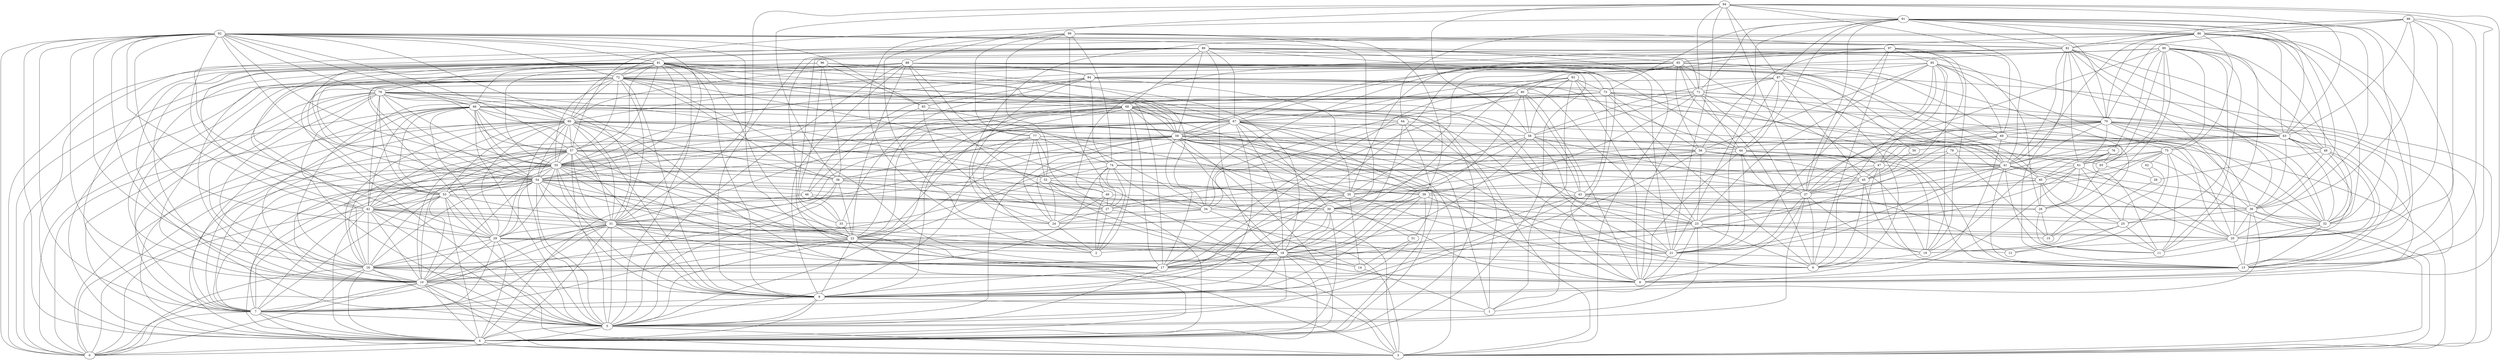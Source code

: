 digraph "sensornet-topology" {
label = "";
rankdir="BT";"0"->"4" [arrowhead = "both"] 
"0"->"5" [arrowhead = "both"] 
"0"->"7" [arrowhead = "both"] 
"0"->"10" [arrowhead = "both"] 
"0"->"16" [arrowhead = "both"] 
"0"->"31" [arrowhead = "both"] 
"0"->"42" [arrowhead = "both"] 
"0"->"54" [arrowhead = "both"] 
"0"->"55" [arrowhead = "both"] 
"0"->"57" [arrowhead = "both"] 
"0"->"60" [arrowhead = "both"] 
"0"->"66" [arrowhead = "both"] 
"0"->"72" [arrowhead = "both"] 
"0"->"81" [arrowhead = "both"] 
"0"->"92" [arrowhead = "both"] 
"0"->"96" [arrowhead = "both"] 
"1"->"9" [arrowhead = "both"] 
"1"->"14" [arrowhead = "both"] 
"1"->"23" [arrowhead = "both"] 
"1"->"60" [arrowhead = "both"] 
"1"->"64" [arrowhead = "both"] 
"1"->"89" [arrowhead = "both"] 
"1"->"93" [arrowhead = "both"] 
"2"->"24" [arrowhead = "both"] 
"2"->"27" [arrowhead = "both"] 
"2"->"29" [arrowhead = "both"] 
"2"->"49" [arrowhead = "both"] 
"2"->"61" [arrowhead = "both"] 
"2"->"68" [arrowhead = "both"] 
"2"->"74" [arrowhead = "both"] 
"2"->"77" [arrowhead = "both"] 
"2"->"99" [arrowhead = "both"] 
"3"->"4" [arrowhead = "both"] 
"3"->"5" [arrowhead = "both"] 
"3"->"7" [arrowhead = "both"] 
"3"->"10" [arrowhead = "both"] 
"3"->"16" [arrowhead = "both"] 
"3"->"29" [arrowhead = "both"] 
"3"->"31" [arrowhead = "both"] 
"3"->"36" [arrowhead = "both"] 
"3"->"42" [arrowhead = "both"] 
"3"->"54" [arrowhead = "both"] 
"3"->"55" [arrowhead = "both"] 
"3"->"57" [arrowhead = "both"] 
"3"->"59" [arrowhead = "both"] 
"3"->"60" [arrowhead = "both"] 
"3"->"66" [arrowhead = "both"] 
"3"->"79" [arrowhead = "both"] 
"3"->"81" [arrowhead = "both"] 
"3"->"92" [arrowhead = "both"] 
"4"->"5" [arrowhead = "both"] 
"4"->"7" [arrowhead = "both"] 
"4"->"9" [arrowhead = "both"] 
"4"->"10" [arrowhead = "both"] 
"4"->"16" [arrowhead = "both"] 
"4"->"18" [arrowhead = "both"] 
"4"->"22" [arrowhead = "both"] 
"4"->"29" [arrowhead = "both"] 
"4"->"30" [arrowhead = "both"] 
"4"->"31" [arrowhead = "both"] 
"4"->"39" [arrowhead = "both"] 
"4"->"42" [arrowhead = "both"] 
"4"->"46" [arrowhead = "both"] 
"4"->"53" [arrowhead = "both"] 
"4"->"54" [arrowhead = "both"] 
"4"->"55" [arrowhead = "both"] 
"4"->"57" [arrowhead = "both"] 
"4"->"59" [arrowhead = "both"] 
"4"->"60" [arrowhead = "both"] 
"4"->"66" [arrowhead = "both"] 
"4"->"68" [arrowhead = "both"] 
"4"->"72" [arrowhead = "both"] 
"4"->"79" [arrowhead = "both"] 
"4"->"81" [arrowhead = "both"] 
"4"->"89" [arrowhead = "both"] 
"4"->"92" [arrowhead = "both"] 
"5"->"7" [arrowhead = "both"] 
"5"->"9" [arrowhead = "both"] 
"5"->"10" [arrowhead = "both"] 
"5"->"16" [arrowhead = "both"] 
"5"->"17" [arrowhead = "both"] 
"5"->"18" [arrowhead = "both"] 
"5"->"22" [arrowhead = "both"] 
"5"->"23" [arrowhead = "both"] 
"5"->"29" [arrowhead = "both"] 
"5"->"31" [arrowhead = "both"] 
"5"->"37" [arrowhead = "both"] 
"5"->"38" [arrowhead = "both"] 
"5"->"42" [arrowhead = "both"] 
"5"->"53" [arrowhead = "both"] 
"5"->"54" [arrowhead = "both"] 
"5"->"56" [arrowhead = "both"] 
"5"->"57" [arrowhead = "both"] 
"5"->"59" [arrowhead = "both"] 
"5"->"60" [arrowhead = "both"] 
"5"->"66" [arrowhead = "both"] 
"5"->"67" [arrowhead = "both"] 
"5"->"68" [arrowhead = "both"] 
"5"->"72" [arrowhead = "both"] 
"5"->"79" [arrowhead = "both"] 
"5"->"81" [arrowhead = "both"] 
"5"->"88" [arrowhead = "both"] 
"5"->"92" [arrowhead = "both"] 
"6"->"19" [arrowhead = "both"] 
"6"->"23" [arrowhead = "both"] 
"6"->"27" [arrowhead = "both"] 
"6"->"35" [arrowhead = "both"] 
"6"->"37" [arrowhead = "both"] 
"6"->"45" [arrowhead = "both"] 
"6"->"47" [arrowhead = "both"] 
"6"->"69" [arrowhead = "both"] 
"6"->"73" [arrowhead = "both"] 
"6"->"74" [arrowhead = "both"] 
"6"->"85" [arrowhead = "both"] 
"6"->"95" [arrowhead = "both"] 
"6"->"97" [arrowhead = "both"] 
"7"->"9" [arrowhead = "both"] 
"7"->"10" [arrowhead = "both"] 
"7"->"16" [arrowhead = "both"] 
"7"->"22" [arrowhead = "both"] 
"7"->"29" [arrowhead = "both"] 
"7"->"31" [arrowhead = "both"] 
"7"->"36" [arrowhead = "both"] 
"7"->"41" [arrowhead = "both"] 
"7"->"42" [arrowhead = "both"] 
"7"->"53" [arrowhead = "both"] 
"7"->"54" [arrowhead = "both"] 
"7"->"55" [arrowhead = "both"] 
"7"->"59" [arrowhead = "both"] 
"7"->"60" [arrowhead = "both"] 
"7"->"66" [arrowhead = "both"] 
"7"->"72" [arrowhead = "both"] 
"7"->"79" [arrowhead = "both"] 
"7"->"81" [arrowhead = "both"] 
"7"->"92" [arrowhead = "both"] 
"8"->"13" [arrowhead = "both"] 
"8"->"16" [arrowhead = "both"] 
"8"->"17" [arrowhead = "both"] 
"8"->"18" [arrowhead = "both"] 
"8"->"21" [arrowhead = "both"] 
"8"->"30" [arrowhead = "both"] 
"8"->"37" [arrowhead = "both"] 
"8"->"43" [arrowhead = "both"] 
"8"->"44" [arrowhead = "both"] 
"8"->"59" [arrowhead = "both"] 
"8"->"63" [arrowhead = "both"] 
"8"->"67" [arrowhead = "both"] 
"8"->"70" [arrowhead = "both"] 
"8"->"71" [arrowhead = "both"] 
"8"->"80" [arrowhead = "both"] 
"8"->"87" [arrowhead = "both"] 
"8"->"93" [arrowhead = "both"] 
"8"->"94" [arrowhead = "both"] 
"9"->"10" [arrowhead = "both"] 
"9"->"17" [arrowhead = "both"] 
"9"->"18" [arrowhead = "both"] 
"9"->"22" [arrowhead = "both"] 
"9"->"31" [arrowhead = "both"] 
"9"->"35" [arrowhead = "both"] 
"9"->"39" [arrowhead = "both"] 
"9"->"43" [arrowhead = "both"] 
"9"->"51" [arrowhead = "both"] 
"9"->"54" [arrowhead = "both"] 
"9"->"55" [arrowhead = "both"] 
"9"->"57" [arrowhead = "both"] 
"9"->"60" [arrowhead = "both"] 
"9"->"61" [arrowhead = "both"] 
"9"->"67" [arrowhead = "both"] 
"9"->"68" [arrowhead = "both"] 
"9"->"72" [arrowhead = "both"] 
"9"->"81" [arrowhead = "both"] 
"9"->"85" [arrowhead = "both"] 
"9"->"88" [arrowhead = "both"] 
"9"->"89" [arrowhead = "both"] 
"10"->"16" [arrowhead = "both"] 
"10"->"22" [arrowhead = "both"] 
"10"->"29" [arrowhead = "both"] 
"10"->"31" [arrowhead = "both"] 
"10"->"35" [arrowhead = "both"] 
"10"->"38" [arrowhead = "both"] 
"10"->"42" [arrowhead = "both"] 
"10"->"53" [arrowhead = "both"] 
"10"->"54" [arrowhead = "both"] 
"10"->"55" [arrowhead = "both"] 
"10"->"57" [arrowhead = "both"] 
"10"->"59" [arrowhead = "both"] 
"10"->"66" [arrowhead = "both"] 
"10"->"72" [arrowhead = "both"] 
"10"->"74" [arrowhead = "both"] 
"10"->"79" [arrowhead = "both"] 
"10"->"81" [arrowhead = "both"] 
"10"->"85" [arrowhead = "both"] 
"10"->"88" [arrowhead = "both"] 
"10"->"92" [arrowhead = "both"] 
"11"->"20" [arrowhead = "both"] 
"11"->"25" [arrowhead = "both"] 
"11"->"26" [arrowhead = "both"] 
"11"->"40" [arrowhead = "both"] 
"11"->"41" [arrowhead = "both"] 
"11"->"75" [arrowhead = "both"] 
"11"->"76" [arrowhead = "both"] 
"11"->"90" [arrowhead = "both"] 
"11"->"92" [arrowhead = "both"] 
"12"->"25" [arrowhead = "both"] 
"12"->"29" [arrowhead = "both"] 
"12"->"74" [arrowhead = "both"] 
"12"->"75" [arrowhead = "both"] 
"13"->"20" [arrowhead = "both"] 
"13"->"21" [arrowhead = "both"] 
"13"->"32" [arrowhead = "both"] 
"13"->"36" [arrowhead = "both"] 
"13"->"41" [arrowhead = "both"] 
"13"->"44" [arrowhead = "both"] 
"13"->"47" [arrowhead = "both"] 
"13"->"48" [arrowhead = "both"] 
"13"->"70" [arrowhead = "both"] 
"13"->"71" [arrowhead = "both"] 
"13"->"82" [arrowhead = "both"] 
"13"->"86" [arrowhead = "both"] 
"13"->"91" [arrowhead = "both"] 
"13"->"94" [arrowhead = "both"] 
"13"->"98" [arrowhead = "both"] 
"14"->"18" [arrowhead = "both"] 
"14"->"34" [arrowhead = "both"] 
"14"->"35" [arrowhead = "both"] 
"14"->"51" [arrowhead = "both"] 
"15"->"23" [arrowhead = "both"] 
"15"->"26" [arrowhead = "both"] 
"15"->"28" [arrowhead = "both"] 
"15"->"69" [arrowhead = "both"] 
"15"->"78" [arrowhead = "both"] 
"16"->"21" [arrowhead = "both"] 
"16"->"23" [arrowhead = "both"] 
"16"->"29" [arrowhead = "both"] 
"16"->"30" [arrowhead = "both"] 
"16"->"31" [arrowhead = "both"] 
"16"->"42" [arrowhead = "both"] 
"16"->"53" [arrowhead = "both"] 
"16"->"54" [arrowhead = "both"] 
"16"->"55" [arrowhead = "both"] 
"16"->"57" [arrowhead = "both"] 
"16"->"60" [arrowhead = "both"] 
"16"->"73" [arrowhead = "both"] 
"16"->"79" [arrowhead = "both"] 
"16"->"81" [arrowhead = "both"] 
"16"->"92" [arrowhead = "both"] 
"17"->"18" [arrowhead = "both"] 
"17"->"22" [arrowhead = "both"] 
"17"->"30" [arrowhead = "both"] 
"17"->"31" [arrowhead = "both"] 
"17"->"32" [arrowhead = "both"] 
"17"->"39" [arrowhead = "both"] 
"17"->"43" [arrowhead = "both"] 
"17"->"55" [arrowhead = "both"] 
"17"->"58" [arrowhead = "both"] 
"17"->"59" [arrowhead = "both"] 
"17"->"68" [arrowhead = "both"] 
"17"->"72" [arrowhead = "both"] 
"17"->"79" [arrowhead = "both"] 
"17"->"80" [arrowhead = "both"] 
"17"->"81" [arrowhead = "both"] 
"17"->"89" [arrowhead = "both"] 
"17"->"93" [arrowhead = "both"] 
"18"->"22" [arrowhead = "both"] 
"18"->"30" [arrowhead = "both"] 
"18"->"31" [arrowhead = "both"] 
"18"->"39" [arrowhead = "both"] 
"18"->"52" [arrowhead = "both"] 
"18"->"54" [arrowhead = "both"] 
"18"->"55" [arrowhead = "both"] 
"18"->"58" [arrowhead = "both"] 
"18"->"59" [arrowhead = "both"] 
"18"->"64" [arrowhead = "both"] 
"18"->"67" [arrowhead = "both"] 
"18"->"72" [arrowhead = "both"] 
"18"->"78" [arrowhead = "both"] 
"18"->"80" [arrowhead = "both"] 
"18"->"81" [arrowhead = "both"] 
"18"->"89" [arrowhead = "both"] 
"19"->"20" [arrowhead = "both"] 
"19"->"25" [arrowhead = "both"] 
"19"->"37" [arrowhead = "both"] 
"19"->"45" [arrowhead = "both"] 
"19"->"47" [arrowhead = "both"] 
"19"->"56" [arrowhead = "both"] 
"19"->"76" [arrowhead = "both"] 
"19"->"95" [arrowhead = "both"] 
"19"->"97" [arrowhead = "both"] 
"20"->"23" [arrowhead = "both"] 
"20"->"31" [arrowhead = "both"] 
"20"->"32" [arrowhead = "both"] 
"20"->"36" [arrowhead = "both"] 
"20"->"41" [arrowhead = "both"] 
"20"->"48" [arrowhead = "both"] 
"20"->"61" [arrowhead = "both"] 
"20"->"63" [arrowhead = "both"] 
"20"->"69" [arrowhead = "both"] 
"20"->"73" [arrowhead = "both"] 
"20"->"82" [arrowhead = "both"] 
"20"->"86" [arrowhead = "both"] 
"20"->"91" [arrowhead = "both"] 
"20"->"98" [arrowhead = "both"] 
"21"->"22" [arrowhead = "both"] 
"21"->"37" [arrowhead = "both"] 
"21"->"39" [arrowhead = "both"] 
"21"->"41" [arrowhead = "both"] 
"21"->"44" [arrowhead = "both"] 
"21"->"58" [arrowhead = "both"] 
"21"->"63" [arrowhead = "both"] 
"21"->"66" [arrowhead = "both"] 
"21"->"79" [arrowhead = "both"] 
"21"->"87" [arrowhead = "both"] 
"21"->"89" [arrowhead = "both"] 
"21"->"91" [arrowhead = "both"] 
"21"->"94" [arrowhead = "both"] 
"21"->"95" [arrowhead = "both"] 
"22"->"31" [arrowhead = "both"] 
"22"->"33" [arrowhead = "both"] 
"22"->"38" [arrowhead = "both"] 
"22"->"42" [arrowhead = "both"] 
"22"->"54" [arrowhead = "both"] 
"22"->"55" [arrowhead = "both"] 
"22"->"57" [arrowhead = "both"] 
"22"->"59" [arrowhead = "both"] 
"22"->"60" [arrowhead = "both"] 
"22"->"67" [arrowhead = "both"] 
"22"->"68" [arrowhead = "both"] 
"22"->"71" [arrowhead = "both"] 
"22"->"75" [arrowhead = "both"] 
"22"->"81" [arrowhead = "both"] 
"22"->"88" [arrowhead = "both"] 
"22"->"92" [arrowhead = "both"] 
"23"->"34" [arrowhead = "both"] 
"23"->"41" [arrowhead = "both"] 
"23"->"43" [arrowhead = "both"] 
"23"->"55" [arrowhead = "both"] 
"23"->"56" [arrowhead = "both"] 
"23"->"66" [arrowhead = "both"] 
"23"->"70" [arrowhead = "both"] 
"23"->"84" [arrowhead = "both"] 
"23"->"93" [arrowhead = "both"] 
"23"->"95" [arrowhead = "both"] 
"24"->"26" [arrowhead = "both"] 
"24"->"27" [arrowhead = "both"] 
"24"->"34" [arrowhead = "both"] 
"24"->"49" [arrowhead = "both"] 
"24"->"52" [arrowhead = "both"] 
"24"->"67" [arrowhead = "both"] 
"24"->"77" [arrowhead = "both"] 
"24"->"84" [arrowhead = "both"] 
"24"->"86" [arrowhead = "both"] 
"24"->"99" [arrowhead = "both"] 
"25"->"36" [arrowhead = "both"] 
"25"->"38" [arrowhead = "both"] 
"25"->"40" [arrowhead = "both"] 
"25"->"61" [arrowhead = "both"] 
"25"->"62" [arrowhead = "both"] 
"25"->"90" [arrowhead = "both"] 
"26"->"40" [arrowhead = "both"] 
"26"->"43" [arrowhead = "both"] 
"26"->"61" [arrowhead = "both"] 
"26"->"65" [arrowhead = "both"] 
"26"->"89" [arrowhead = "both"] 
"26"->"90" [arrowhead = "both"] 
"27"->"38" [arrowhead = "both"] 
"27"->"49" [arrowhead = "both"] 
"27"->"52" [arrowhead = "both"] 
"27"->"56" [arrowhead = "both"] 
"27"->"70" [arrowhead = "both"] 
"27"->"74" [arrowhead = "both"] 
"27"->"83" [arrowhead = "both"] 
"27"->"88" [arrowhead = "both"] 
"27"->"99" [arrowhead = "both"] 
"28"->"48" [arrowhead = "both"] 
"28"->"62" [arrowhead = "both"] 
"28"->"65" [arrowhead = "both"] 
"29"->"31" [arrowhead = "both"] 
"29"->"42" [arrowhead = "both"] 
"29"->"52" [arrowhead = "both"] 
"29"->"53" [arrowhead = "both"] 
"29"->"54" [arrowhead = "both"] 
"29"->"55" [arrowhead = "both"] 
"29"->"57" [arrowhead = "both"] 
"29"->"60" [arrowhead = "both"] 
"29"->"66" [arrowhead = "both"] 
"29"->"81" [arrowhead = "both"] 
"29"->"87" [arrowhead = "both"] 
"29"->"92" [arrowhead = "both"] 
"30"->"40" [arrowhead = "both"] 
"30"->"43" [arrowhead = "both"] 
"30"->"53" [arrowhead = "both"] 
"30"->"54" [arrowhead = "both"] 
"30"->"58" [arrowhead = "both"] 
"30"->"67" [arrowhead = "both"] 
"30"->"68" [arrowhead = "both"] 
"30"->"93" [arrowhead = "both"] 
"30"->"99" [arrowhead = "both"] 
"31"->"42" [arrowhead = "both"] 
"31"->"53" [arrowhead = "both"] 
"31"->"54" [arrowhead = "both"] 
"31"->"55" [arrowhead = "both"] 
"31"->"57" [arrowhead = "both"] 
"31"->"59" [arrowhead = "both"] 
"31"->"60" [arrowhead = "both"] 
"31"->"66" [arrowhead = "both"] 
"31"->"67" [arrowhead = "both"] 
"31"->"68" [arrowhead = "both"] 
"31"->"72" [arrowhead = "both"] 
"31"->"79" [arrowhead = "both"] 
"31"->"92" [arrowhead = "both"] 
"31"->"94" [arrowhead = "both"] 
"32"->"36" [arrowhead = "both"] 
"32"->"41" [arrowhead = "both"] 
"32"->"48" [arrowhead = "both"] 
"32"->"49" [arrowhead = "both"] 
"32"->"63" [arrowhead = "both"] 
"32"->"67" [arrowhead = "both"] 
"32"->"69" [arrowhead = "both"] 
"32"->"70" [arrowhead = "both"] 
"32"->"86" [arrowhead = "both"] 
"32"->"90" [arrowhead = "both"] 
"32"->"91" [arrowhead = "both"] 
"32"->"95" [arrowhead = "both"] 
"32"->"98" [arrowhead = "both"] 
"33"->"34" [arrowhead = "both"] 
"33"->"46" [arrowhead = "both"] 
"33"->"84" [arrowhead = "both"] 
"33"->"96" [arrowhead = "both"] 
"33"->"97" [arrowhead = "both"] 
"34"->"35" [arrowhead = "both"] 
"34"->"46" [arrowhead = "both"] 
"34"->"64" [arrowhead = "both"] 
"34"->"73" [arrowhead = "both"] 
"34"->"74" [arrowhead = "both"] 
"34"->"83" [arrowhead = "both"] 
"34"->"85" [arrowhead = "both"] 
"34"->"96" [arrowhead = "both"] 
"35"->"40" [arrowhead = "both"] 
"35"->"47" [arrowhead = "both"] 
"35"->"52" [arrowhead = "both"] 
"35"->"56" [arrowhead = "both"] 
"35"->"59" [arrowhead = "both"] 
"35"->"60" [arrowhead = "both"] 
"35"->"84" [arrowhead = "both"] 
"35"->"90" [arrowhead = "both"] 
"35"->"97" [arrowhead = "both"] 
"36"->"39" [arrowhead = "both"] 
"36"->"41" [arrowhead = "both"] 
"36"->"48" [arrowhead = "both"] 
"36"->"53" [arrowhead = "both"] 
"36"->"63" [arrowhead = "both"] 
"36"->"70" [arrowhead = "both"] 
"36"->"75" [arrowhead = "both"] 
"36"->"82" [arrowhead = "both"] 
"36"->"91" [arrowhead = "both"] 
"36"->"98" [arrowhead = "both"] 
"37"->"41" [arrowhead = "both"] 
"37"->"44" [arrowhead = "both"] 
"37"->"45" [arrowhead = "both"] 
"37"->"47" [arrowhead = "both"] 
"37"->"58" [arrowhead = "both"] 
"37"->"70" [arrowhead = "both"] 
"37"->"71" [arrowhead = "both"] 
"37"->"90" [arrowhead = "both"] 
"37"->"91" [arrowhead = "both"] 
"37"->"94" [arrowhead = "both"] 
"37"->"97" [arrowhead = "both"] 
"38"->"44" [arrowhead = "both"] 
"38"->"55" [arrowhead = "both"] 
"38"->"60" [arrowhead = "both"] 
"38"->"72" [arrowhead = "both"] 
"38"->"77" [arrowhead = "both"] 
"38"->"94" [arrowhead = "both"] 
"38"->"96" [arrowhead = "both"] 
"39"->"54" [arrowhead = "both"] 
"39"->"59" [arrowhead = "both"] 
"39"->"67" [arrowhead = "both"] 
"39"->"68" [arrowhead = "both"] 
"39"->"71" [arrowhead = "both"] 
"39"->"99" [arrowhead = "both"] 
"40"->"61" [arrowhead = "both"] 
"40"->"64" [arrowhead = "both"] 
"40"->"75" [arrowhead = "both"] 
"40"->"76" [arrowhead = "both"] 
"40"->"80" [arrowhead = "both"] 
"40"->"85" [arrowhead = "both"] 
"41"->"44" [arrowhead = "both"] 
"41"->"57" [arrowhead = "both"] 
"41"->"63" [arrowhead = "both"] 
"41"->"70" [arrowhead = "both"] 
"41"->"71" [arrowhead = "both"] 
"41"->"73" [arrowhead = "both"] 
"41"->"82" [arrowhead = "both"] 
"41"->"86" [arrowhead = "both"] 
"41"->"87" [arrowhead = "both"] 
"41"->"94" [arrowhead = "both"] 
"42"->"53" [arrowhead = "both"] 
"42"->"54" [arrowhead = "both"] 
"42"->"55" [arrowhead = "both"] 
"42"->"57" [arrowhead = "both"] 
"42"->"60" [arrowhead = "both"] 
"42"->"61" [arrowhead = "both"] 
"42"->"66" [arrowhead = "both"] 
"42"->"72" [arrowhead = "both"] 
"42"->"79" [arrowhead = "both"] 
"42"->"81" [arrowhead = "both"] 
"42"->"92" [arrowhead = "both"] 
"43"->"45" [arrowhead = "both"] 
"43"->"58" [arrowhead = "both"] 
"43"->"67" [arrowhead = "both"] 
"43"->"73" [arrowhead = "both"] 
"43"->"75" [arrowhead = "both"] 
"43"->"80" [arrowhead = "both"] 
"44"->"58" [arrowhead = "both"] 
"44"->"63" [arrowhead = "both"] 
"44"->"71" [arrowhead = "both"] 
"44"->"84" [arrowhead = "both"] 
"44"->"87" [arrowhead = "both"] 
"44"->"88" [arrowhead = "both"] 
"44"->"91" [arrowhead = "both"] 
"45"->"47" [arrowhead = "both"] 
"45"->"50" [arrowhead = "both"] 
"45"->"56" [arrowhead = "both"] 
"45"->"59" [arrowhead = "both"] 
"45"->"69" [arrowhead = "both"] 
"45"->"87" [arrowhead = "both"] 
"45"->"97" [arrowhead = "both"] 
"46"->"54" [arrowhead = "both"] 
"46"->"83" [arrowhead = "both"] 
"46"->"84" [arrowhead = "both"] 
"47"->"56" [arrowhead = "both"] 
"47"->"69" [arrowhead = "both"] 
"47"->"70" [arrowhead = "both"] 
"47"->"85" [arrowhead = "both"] 
"47"->"95" [arrowhead = "both"] 
"48"->"63" [arrowhead = "both"] 
"48"->"70" [arrowhead = "both"] 
"48"->"82" [arrowhead = "both"] 
"48"->"86" [arrowhead = "both"] 
"48"->"90" [arrowhead = "both"] 
"49"->"52" [arrowhead = "both"] 
"49"->"74" [arrowhead = "both"] 
"49"->"77" [arrowhead = "both"] 
"49"->"82" [arrowhead = "both"] 
"50"->"63" [arrowhead = "both"] 
"50"->"88" [arrowhead = "both"] 
"51"->"59" [arrowhead = "both"] 
"51"->"64" [arrowhead = "both"] 
"52"->"60" [arrowhead = "both"] 
"52"->"74" [arrowhead = "both"] 
"52"->"77" [arrowhead = "both"] 
"52"->"79" [arrowhead = "both"] 
"52"->"99" [arrowhead = "both"] 
"53"->"54" [arrowhead = "both"] 
"53"->"55" [arrowhead = "both"] 
"53"->"57" [arrowhead = "both"] 
"53"->"60" [arrowhead = "both"] 
"53"->"66" [arrowhead = "both"] 
"53"->"79" [arrowhead = "both"] 
"53"->"81" [arrowhead = "both"] 
"53"->"86" [arrowhead = "both"] 
"53"->"92" [arrowhead = "both"] 
"54"->"55" [arrowhead = "both"] 
"54"->"57" [arrowhead = "both"] 
"54"->"59" [arrowhead = "both"] 
"54"->"60" [arrowhead = "both"] 
"54"->"66" [arrowhead = "both"] 
"54"->"68" [arrowhead = "both"] 
"54"->"72" [arrowhead = "both"] 
"54"->"79" [arrowhead = "both"] 
"54"->"81" [arrowhead = "both"] 
"54"->"89" [arrowhead = "both"] 
"54"->"92" [arrowhead = "both"] 
"54"->"96" [arrowhead = "both"] 
"55"->"57" [arrowhead = "both"] 
"55"->"59" [arrowhead = "both"] 
"55"->"60" [arrowhead = "both"] 
"55"->"66" [arrowhead = "both"] 
"55"->"67" [arrowhead = "both"] 
"55"->"68" [arrowhead = "both"] 
"55"->"72" [arrowhead = "both"] 
"55"->"73" [arrowhead = "both"] 
"55"->"79" [arrowhead = "both"] 
"55"->"81" [arrowhead = "both"] 
"55"->"88" [arrowhead = "both"] 
"55"->"92" [arrowhead = "both"] 
"55"->"95" [arrowhead = "both"] 
"56"->"59" [arrowhead = "both"] 
"56"->"69" [arrowhead = "both"] 
"56"->"73" [arrowhead = "both"] 
"56"->"77" [arrowhead = "both"] 
"56"->"85" [arrowhead = "both"] 
"56"->"95" [arrowhead = "both"] 
"56"->"97" [arrowhead = "both"] 
"57"->"59" [arrowhead = "both"] 
"57"->"60" [arrowhead = "both"] 
"57"->"66" [arrowhead = "both"] 
"57"->"72" [arrowhead = "both"] 
"57"->"79" [arrowhead = "both"] 
"57"->"81" [arrowhead = "both"] 
"57"->"91" [arrowhead = "both"] 
"57"->"92" [arrowhead = "both"] 
"58"->"67" [arrowhead = "both"] 
"58"->"68" [arrowhead = "both"] 
"58"->"71" [arrowhead = "both"] 
"58"->"80" [arrowhead = "both"] 
"58"->"87" [arrowhead = "both"] 
"58"->"93" [arrowhead = "both"] 
"58"->"94" [arrowhead = "both"] 
"59"->"60" [arrowhead = "both"] 
"59"->"64" [arrowhead = "both"] 
"59"->"67" [arrowhead = "both"] 
"59"->"68" [arrowhead = "both"] 
"59"->"72" [arrowhead = "both"] 
"59"->"81" [arrowhead = "both"] 
"59"->"85" [arrowhead = "both"] 
"59"->"89" [arrowhead = "both"] 
"60"->"66" [arrowhead = "both"] 
"60"->"72" [arrowhead = "both"] 
"60"->"79" [arrowhead = "both"] 
"60"->"81" [arrowhead = "both"] 
"60"->"85" [arrowhead = "both"] 
"60"->"88" [arrowhead = "both"] 
"60"->"92" [arrowhead = "both"] 
"61"->"70" [arrowhead = "both"] 
"61"->"75" [arrowhead = "both"] 
"61"->"76" [arrowhead = "both"] 
"61"->"77" [arrowhead = "both"] 
"61"->"82" [arrowhead = "both"] 
"61"->"90" [arrowhead = "both"] 
"62"->"75" [arrowhead = "both"] 
"63"->"70" [arrowhead = "both"] 
"63"->"71" [arrowhead = "both"] 
"63"->"82" [arrowhead = "both"] 
"63"->"86" [arrowhead = "both"] 
"63"->"91" [arrowhead = "both"] 
"63"->"94" [arrowhead = "both"] 
"63"->"98" [arrowhead = "both"] 
"64"->"68" [arrowhead = "both"] 
"64"->"86" [arrowhead = "both"] 
"65"->"76" [arrowhead = "both"] 
"65"->"78" [arrowhead = "both"] 
"65"->"85" [arrowhead = "both"] 
"65"->"90" [arrowhead = "both"] 
"66"->"71" [arrowhead = "both"] 
"66"->"73" [arrowhead = "both"] 
"66"->"79" [arrowhead = "both"] 
"66"->"81" [arrowhead = "both"] 
"66"->"92" [arrowhead = "both"] 
"67"->"68" [arrowhead = "both"] 
"67"->"72" [arrowhead = "both"] 
"67"->"80" [arrowhead = "both"] 
"67"->"81" [arrowhead = "both"] 
"67"->"82" [arrowhead = "both"] 
"67"->"89" [arrowhead = "both"] 
"67"->"93" [arrowhead = "both"] 
"68"->"72" [arrowhead = "both"] 
"68"->"80" [arrowhead = "both"] 
"68"->"81" [arrowhead = "both"] 
"68"->"89" [arrowhead = "both"] 
"69"->"70" [arrowhead = "both"] 
"69"->"88" [arrowhead = "both"] 
"69"->"95" [arrowhead = "both"] 
"69"->"97" [arrowhead = "both"] 
"70"->"73" [arrowhead = "both"] 
"70"->"82" [arrowhead = "both"] 
"70"->"86" [arrowhead = "both"] 
"70"->"91" [arrowhead = "both"] 
"70"->"98" [arrowhead = "both"] 
"71"->"72" [arrowhead = "both"] 
"71"->"85" [arrowhead = "both"] 
"71"->"87" [arrowhead = "both"] 
"71"->"89" [arrowhead = "both"] 
"71"->"91" [arrowhead = "both"] 
"71"->"94" [arrowhead = "both"] 
"72"->"81" [arrowhead = "both"] 
"72"->"88" [arrowhead = "both"] 
"72"->"89" [arrowhead = "both"] 
"72"->"92" [arrowhead = "both"] 
"73"->"84" [arrowhead = "both"] 
"73"->"88" [arrowhead = "both"] 
"73"->"91" [arrowhead = "both"] 
"73"->"93" [arrowhead = "both"] 
"74"->"77" [arrowhead = "both"] 
"74"->"78" [arrowhead = "both"] 
"74"->"84" [arrowhead = "both"] 
"74"->"99" [arrowhead = "both"] 
"75"->"86" [arrowhead = "both"] 
"75"->"90" [arrowhead = "both"] 
"75"->"95" [arrowhead = "both"] 
"76"->"88" [arrowhead = "both"] 
"76"->"90" [arrowhead = "both"] 
"77"->"88" [arrowhead = "both"] 
"77"->"99" [arrowhead = "both"] 
"79"->"81" [arrowhead = "both"] 
"79"->"92" [arrowhead = "both"] 
"80"->"90" [arrowhead = "both"] 
"80"->"93" [arrowhead = "both"] 
"81"->"82" [arrowhead = "both"] 
"81"->"92" [arrowhead = "both"] 
"82"->"86" [arrowhead = "both"] 
"82"->"91" [arrowhead = "both"] 
"82"->"92" [arrowhead = "both"] 
"82"->"98" [arrowhead = "both"] 
"82"->"99" [arrowhead = "both"] 
"83"->"84" [arrowhead = "both"] 
"83"->"92" [arrowhead = "both"] 
"83"->"96" [arrowhead = "both"] 
"84"->"85" [arrowhead = "both"] 
"84"->"88" [arrowhead = "both"] 
"84"->"96" [arrowhead = "both"] 
"85"->"89" [arrowhead = "both"] 
"85"->"90" [arrowhead = "both"] 
"85"->"97" [arrowhead = "both"] 
"86"->"91" [arrowhead = "both"] 
"86"->"98" [arrowhead = "both"] 
"87"->"91" [arrowhead = "both"] 
"87"->"94" [arrowhead = "both"] 
"87"->"95" [arrowhead = "both"] 
"88"->"94" [arrowhead = "both"] 
"91"->"94" [arrowhead = "both"] 
"95"->"97" [arrowhead = "both"] 
}

